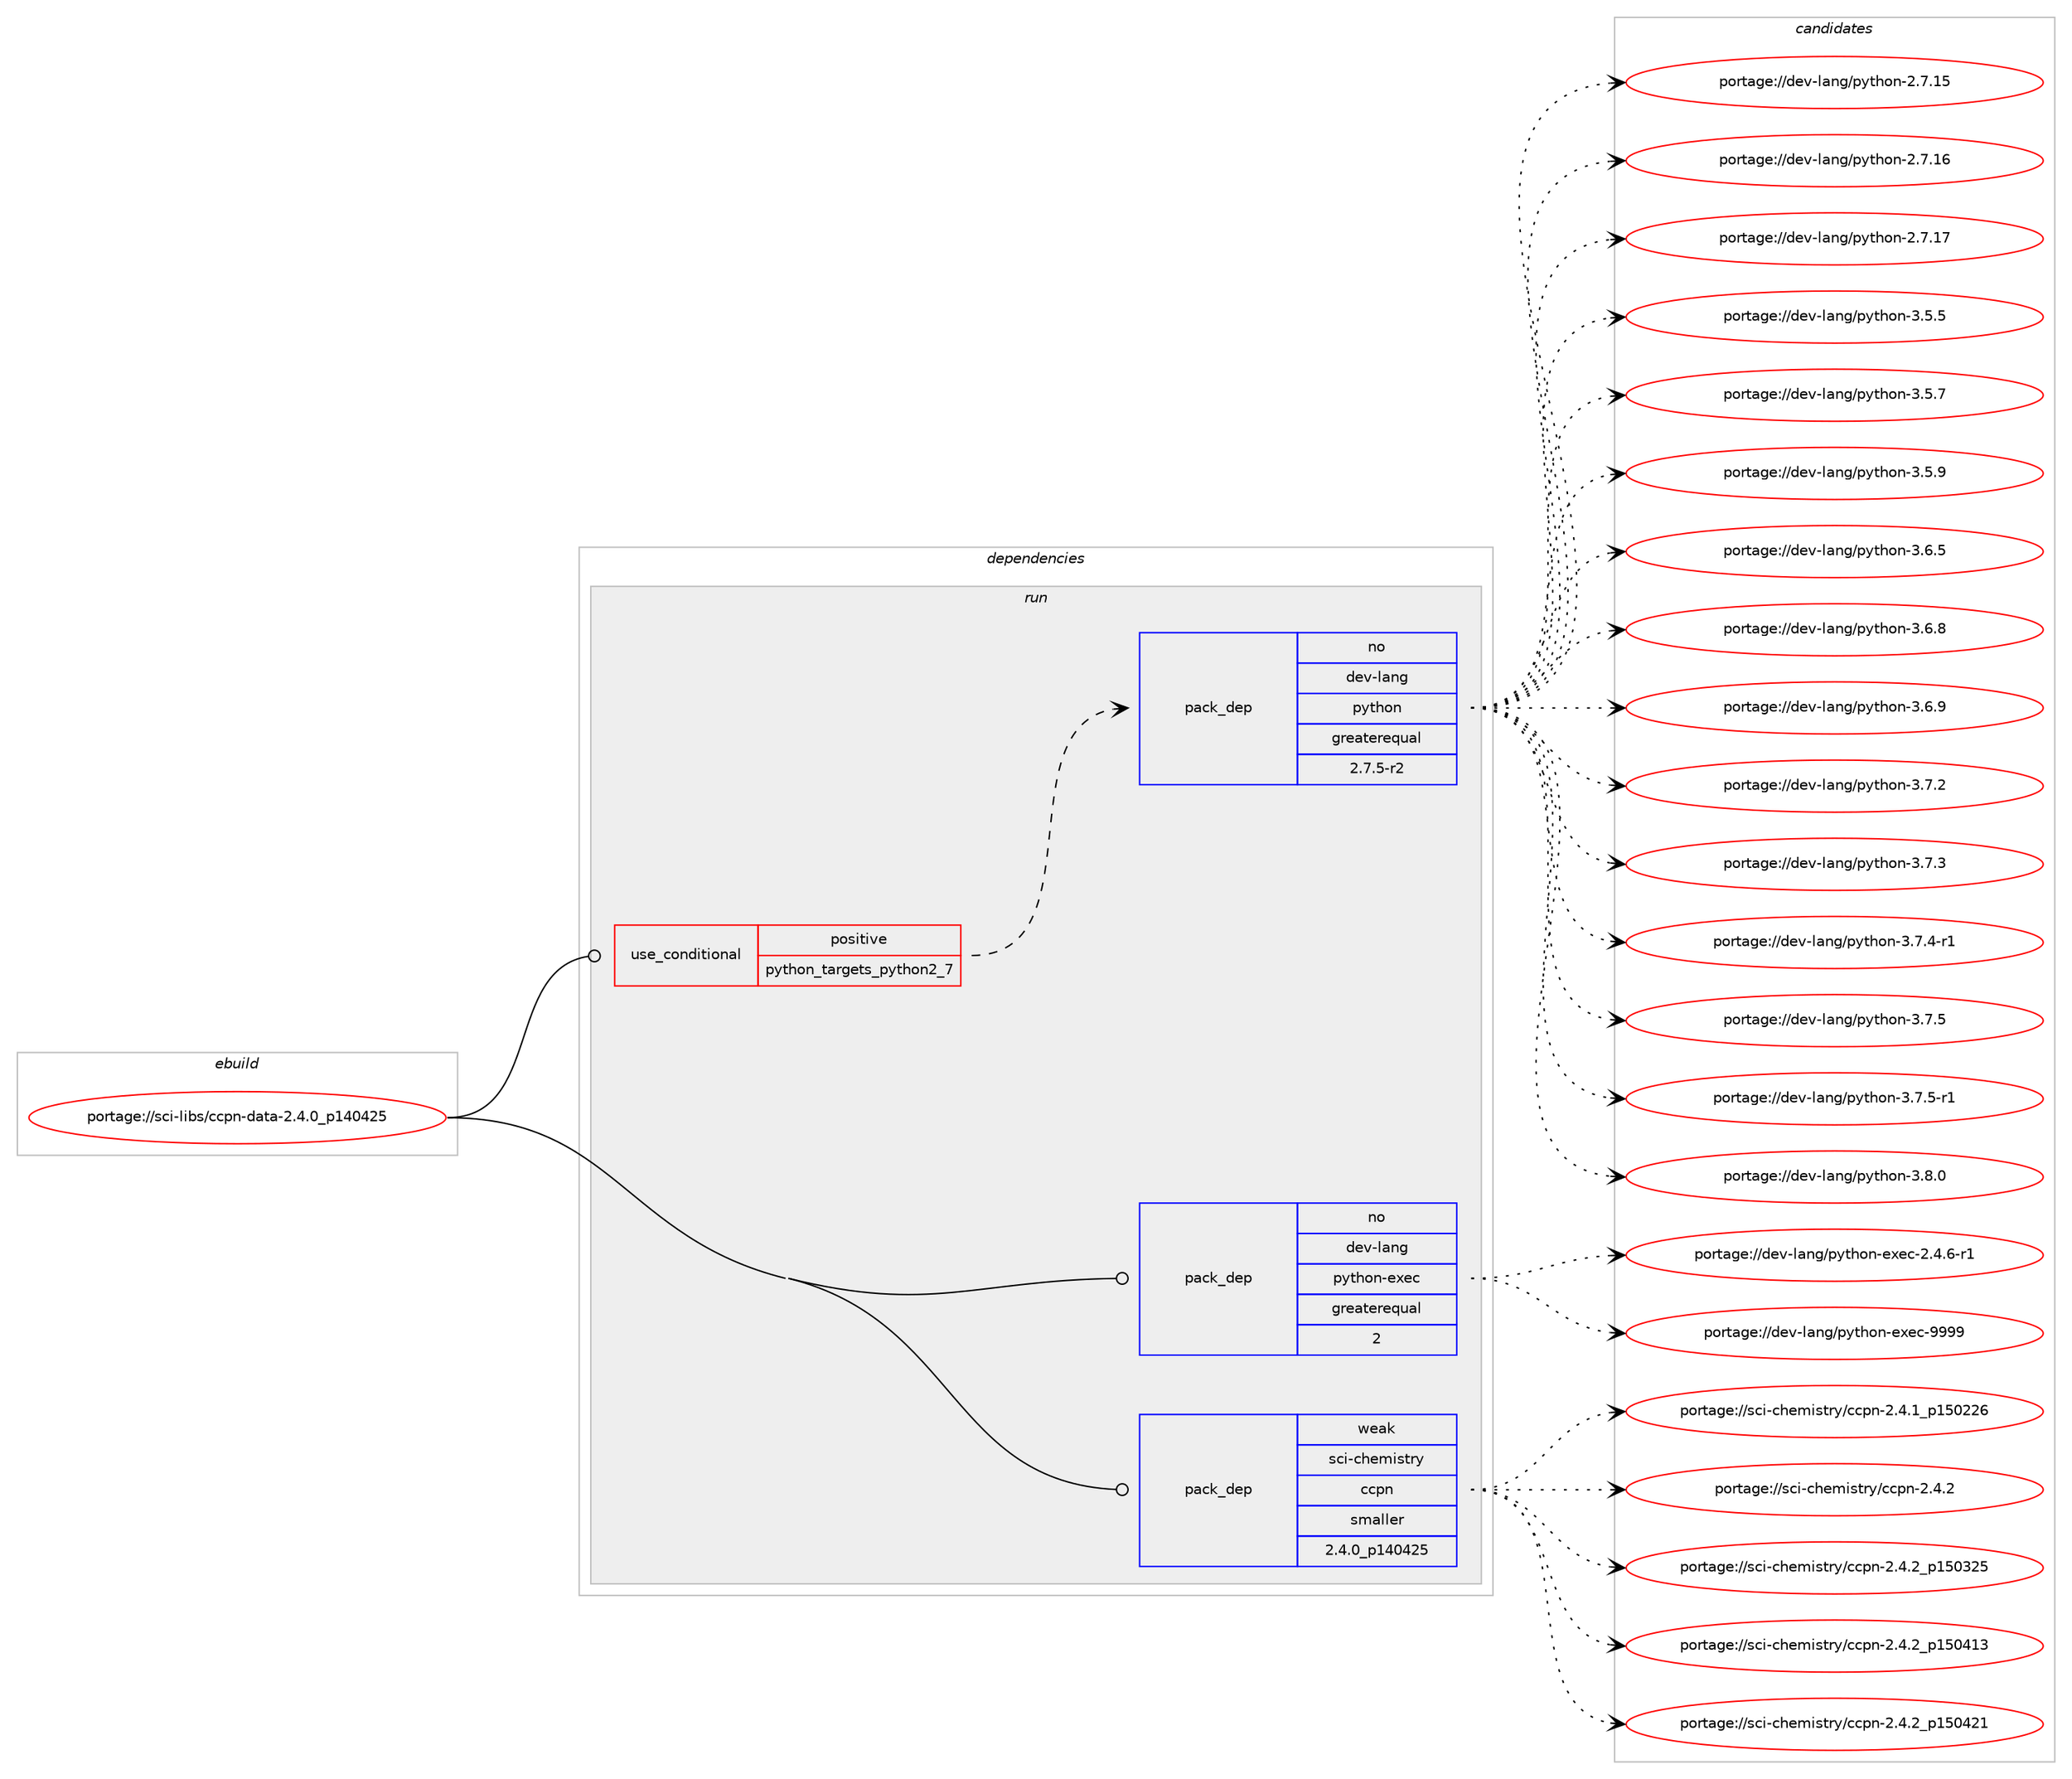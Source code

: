 digraph prolog {

# *************
# Graph options
# *************

newrank=true;
concentrate=true;
compound=true;
graph [rankdir=LR,fontname=Helvetica,fontsize=10,ranksep=1.5];#, ranksep=2.5, nodesep=0.2];
edge  [arrowhead=vee];
node  [fontname=Helvetica,fontsize=10];

# **********
# The ebuild
# **********

subgraph cluster_leftcol {
color=gray;
rank=same;
label=<<i>ebuild</i>>;
id [label="portage://sci-libs/ccpn-data-2.4.0_p140425", color=red, width=4, href="../sci-libs/ccpn-data-2.4.0_p140425.svg"];
}

# ****************
# The dependencies
# ****************

subgraph cluster_midcol {
color=gray;
label=<<i>dependencies</i>>;
subgraph cluster_compile {
fillcolor="#eeeeee";
style=filled;
label=<<i>compile</i>>;
}
subgraph cluster_compileandrun {
fillcolor="#eeeeee";
style=filled;
label=<<i>compile and run</i>>;
}
subgraph cluster_run {
fillcolor="#eeeeee";
style=filled;
label=<<i>run</i>>;
subgraph cond96203 {
dependency388941 [label=<<TABLE BORDER="0" CELLBORDER="1" CELLSPACING="0" CELLPADDING="4"><TR><TD ROWSPAN="3" CELLPADDING="10">use_conditional</TD></TR><TR><TD>positive</TD></TR><TR><TD>python_targets_python2_7</TD></TR></TABLE>>, shape=none, color=red];
subgraph pack286144 {
dependency388942 [label=<<TABLE BORDER="0" CELLBORDER="1" CELLSPACING="0" CELLPADDING="4" WIDTH="220"><TR><TD ROWSPAN="6" CELLPADDING="30">pack_dep</TD></TR><TR><TD WIDTH="110">no</TD></TR><TR><TD>dev-lang</TD></TR><TR><TD>python</TD></TR><TR><TD>greaterequal</TD></TR><TR><TD>2.7.5-r2</TD></TR></TABLE>>, shape=none, color=blue];
}
dependency388941:e -> dependency388942:w [weight=20,style="dashed",arrowhead="vee"];
}
id:e -> dependency388941:w [weight=20,style="solid",arrowhead="odot"];
subgraph pack286145 {
dependency388943 [label=<<TABLE BORDER="0" CELLBORDER="1" CELLSPACING="0" CELLPADDING="4" WIDTH="220"><TR><TD ROWSPAN="6" CELLPADDING="30">pack_dep</TD></TR><TR><TD WIDTH="110">no</TD></TR><TR><TD>dev-lang</TD></TR><TR><TD>python-exec</TD></TR><TR><TD>greaterequal</TD></TR><TR><TD>2</TD></TR></TABLE>>, shape=none, color=blue];
}
id:e -> dependency388943:w [weight=20,style="solid",arrowhead="odot"];
subgraph pack286146 {
dependency388944 [label=<<TABLE BORDER="0" CELLBORDER="1" CELLSPACING="0" CELLPADDING="4" WIDTH="220"><TR><TD ROWSPAN="6" CELLPADDING="30">pack_dep</TD></TR><TR><TD WIDTH="110">weak</TD></TR><TR><TD>sci-chemistry</TD></TR><TR><TD>ccpn</TD></TR><TR><TD>smaller</TD></TR><TR><TD>2.4.0_p140425</TD></TR></TABLE>>, shape=none, color=blue];
}
id:e -> dependency388944:w [weight=20,style="solid",arrowhead="odot"];
}
}

# **************
# The candidates
# **************

subgraph cluster_choices {
rank=same;
color=gray;
label=<<i>candidates</i>>;

subgraph choice286144 {
color=black;
nodesep=1;
choiceportage10010111845108971101034711212111610411111045504655464953 [label="portage://dev-lang/python-2.7.15", color=red, width=4,href="../dev-lang/python-2.7.15.svg"];
choiceportage10010111845108971101034711212111610411111045504655464954 [label="portage://dev-lang/python-2.7.16", color=red, width=4,href="../dev-lang/python-2.7.16.svg"];
choiceportage10010111845108971101034711212111610411111045504655464955 [label="portage://dev-lang/python-2.7.17", color=red, width=4,href="../dev-lang/python-2.7.17.svg"];
choiceportage100101118451089711010347112121116104111110455146534653 [label="portage://dev-lang/python-3.5.5", color=red, width=4,href="../dev-lang/python-3.5.5.svg"];
choiceportage100101118451089711010347112121116104111110455146534655 [label="portage://dev-lang/python-3.5.7", color=red, width=4,href="../dev-lang/python-3.5.7.svg"];
choiceportage100101118451089711010347112121116104111110455146534657 [label="portage://dev-lang/python-3.5.9", color=red, width=4,href="../dev-lang/python-3.5.9.svg"];
choiceportage100101118451089711010347112121116104111110455146544653 [label="portage://dev-lang/python-3.6.5", color=red, width=4,href="../dev-lang/python-3.6.5.svg"];
choiceportage100101118451089711010347112121116104111110455146544656 [label="portage://dev-lang/python-3.6.8", color=red, width=4,href="../dev-lang/python-3.6.8.svg"];
choiceportage100101118451089711010347112121116104111110455146544657 [label="portage://dev-lang/python-3.6.9", color=red, width=4,href="../dev-lang/python-3.6.9.svg"];
choiceportage100101118451089711010347112121116104111110455146554650 [label="portage://dev-lang/python-3.7.2", color=red, width=4,href="../dev-lang/python-3.7.2.svg"];
choiceportage100101118451089711010347112121116104111110455146554651 [label="portage://dev-lang/python-3.7.3", color=red, width=4,href="../dev-lang/python-3.7.3.svg"];
choiceportage1001011184510897110103471121211161041111104551465546524511449 [label="portage://dev-lang/python-3.7.4-r1", color=red, width=4,href="../dev-lang/python-3.7.4-r1.svg"];
choiceportage100101118451089711010347112121116104111110455146554653 [label="portage://dev-lang/python-3.7.5", color=red, width=4,href="../dev-lang/python-3.7.5.svg"];
choiceportage1001011184510897110103471121211161041111104551465546534511449 [label="portage://dev-lang/python-3.7.5-r1", color=red, width=4,href="../dev-lang/python-3.7.5-r1.svg"];
choiceportage100101118451089711010347112121116104111110455146564648 [label="portage://dev-lang/python-3.8.0", color=red, width=4,href="../dev-lang/python-3.8.0.svg"];
dependency388942:e -> choiceportage10010111845108971101034711212111610411111045504655464953:w [style=dotted,weight="100"];
dependency388942:e -> choiceportage10010111845108971101034711212111610411111045504655464954:w [style=dotted,weight="100"];
dependency388942:e -> choiceportage10010111845108971101034711212111610411111045504655464955:w [style=dotted,weight="100"];
dependency388942:e -> choiceportage100101118451089711010347112121116104111110455146534653:w [style=dotted,weight="100"];
dependency388942:e -> choiceportage100101118451089711010347112121116104111110455146534655:w [style=dotted,weight="100"];
dependency388942:e -> choiceportage100101118451089711010347112121116104111110455146534657:w [style=dotted,weight="100"];
dependency388942:e -> choiceportage100101118451089711010347112121116104111110455146544653:w [style=dotted,weight="100"];
dependency388942:e -> choiceportage100101118451089711010347112121116104111110455146544656:w [style=dotted,weight="100"];
dependency388942:e -> choiceportage100101118451089711010347112121116104111110455146544657:w [style=dotted,weight="100"];
dependency388942:e -> choiceportage100101118451089711010347112121116104111110455146554650:w [style=dotted,weight="100"];
dependency388942:e -> choiceportage100101118451089711010347112121116104111110455146554651:w [style=dotted,weight="100"];
dependency388942:e -> choiceportage1001011184510897110103471121211161041111104551465546524511449:w [style=dotted,weight="100"];
dependency388942:e -> choiceportage100101118451089711010347112121116104111110455146554653:w [style=dotted,weight="100"];
dependency388942:e -> choiceportage1001011184510897110103471121211161041111104551465546534511449:w [style=dotted,weight="100"];
dependency388942:e -> choiceportage100101118451089711010347112121116104111110455146564648:w [style=dotted,weight="100"];
}
subgraph choice286145 {
color=black;
nodesep=1;
choiceportage10010111845108971101034711212111610411111045101120101994550465246544511449 [label="portage://dev-lang/python-exec-2.4.6-r1", color=red, width=4,href="../dev-lang/python-exec-2.4.6-r1.svg"];
choiceportage10010111845108971101034711212111610411111045101120101994557575757 [label="portage://dev-lang/python-exec-9999", color=red, width=4,href="../dev-lang/python-exec-9999.svg"];
dependency388943:e -> choiceportage10010111845108971101034711212111610411111045101120101994550465246544511449:w [style=dotted,weight="100"];
dependency388943:e -> choiceportage10010111845108971101034711212111610411111045101120101994557575757:w [style=dotted,weight="100"];
}
subgraph choice286146 {
color=black;
nodesep=1;
choiceportage11599105459910410110910511511611412147999911211045504652464995112495348505054 [label="portage://sci-chemistry/ccpn-2.4.1_p150226", color=red, width=4,href="../sci-chemistry/ccpn-2.4.1_p150226.svg"];
choiceportage115991054599104101109105115116114121479999112110455046524650 [label="portage://sci-chemistry/ccpn-2.4.2", color=red, width=4,href="../sci-chemistry/ccpn-2.4.2.svg"];
choiceportage11599105459910410110910511511611412147999911211045504652465095112495348515053 [label="portage://sci-chemistry/ccpn-2.4.2_p150325", color=red, width=4,href="../sci-chemistry/ccpn-2.4.2_p150325.svg"];
choiceportage11599105459910410110910511511611412147999911211045504652465095112495348524951 [label="portage://sci-chemistry/ccpn-2.4.2_p150413", color=red, width=4,href="../sci-chemistry/ccpn-2.4.2_p150413.svg"];
choiceportage11599105459910410110910511511611412147999911211045504652465095112495348525049 [label="portage://sci-chemistry/ccpn-2.4.2_p150421", color=red, width=4,href="../sci-chemistry/ccpn-2.4.2_p150421.svg"];
dependency388944:e -> choiceportage11599105459910410110910511511611412147999911211045504652464995112495348505054:w [style=dotted,weight="100"];
dependency388944:e -> choiceportage115991054599104101109105115116114121479999112110455046524650:w [style=dotted,weight="100"];
dependency388944:e -> choiceportage11599105459910410110910511511611412147999911211045504652465095112495348515053:w [style=dotted,weight="100"];
dependency388944:e -> choiceportage11599105459910410110910511511611412147999911211045504652465095112495348524951:w [style=dotted,weight="100"];
dependency388944:e -> choiceportage11599105459910410110910511511611412147999911211045504652465095112495348525049:w [style=dotted,weight="100"];
}
}

}
